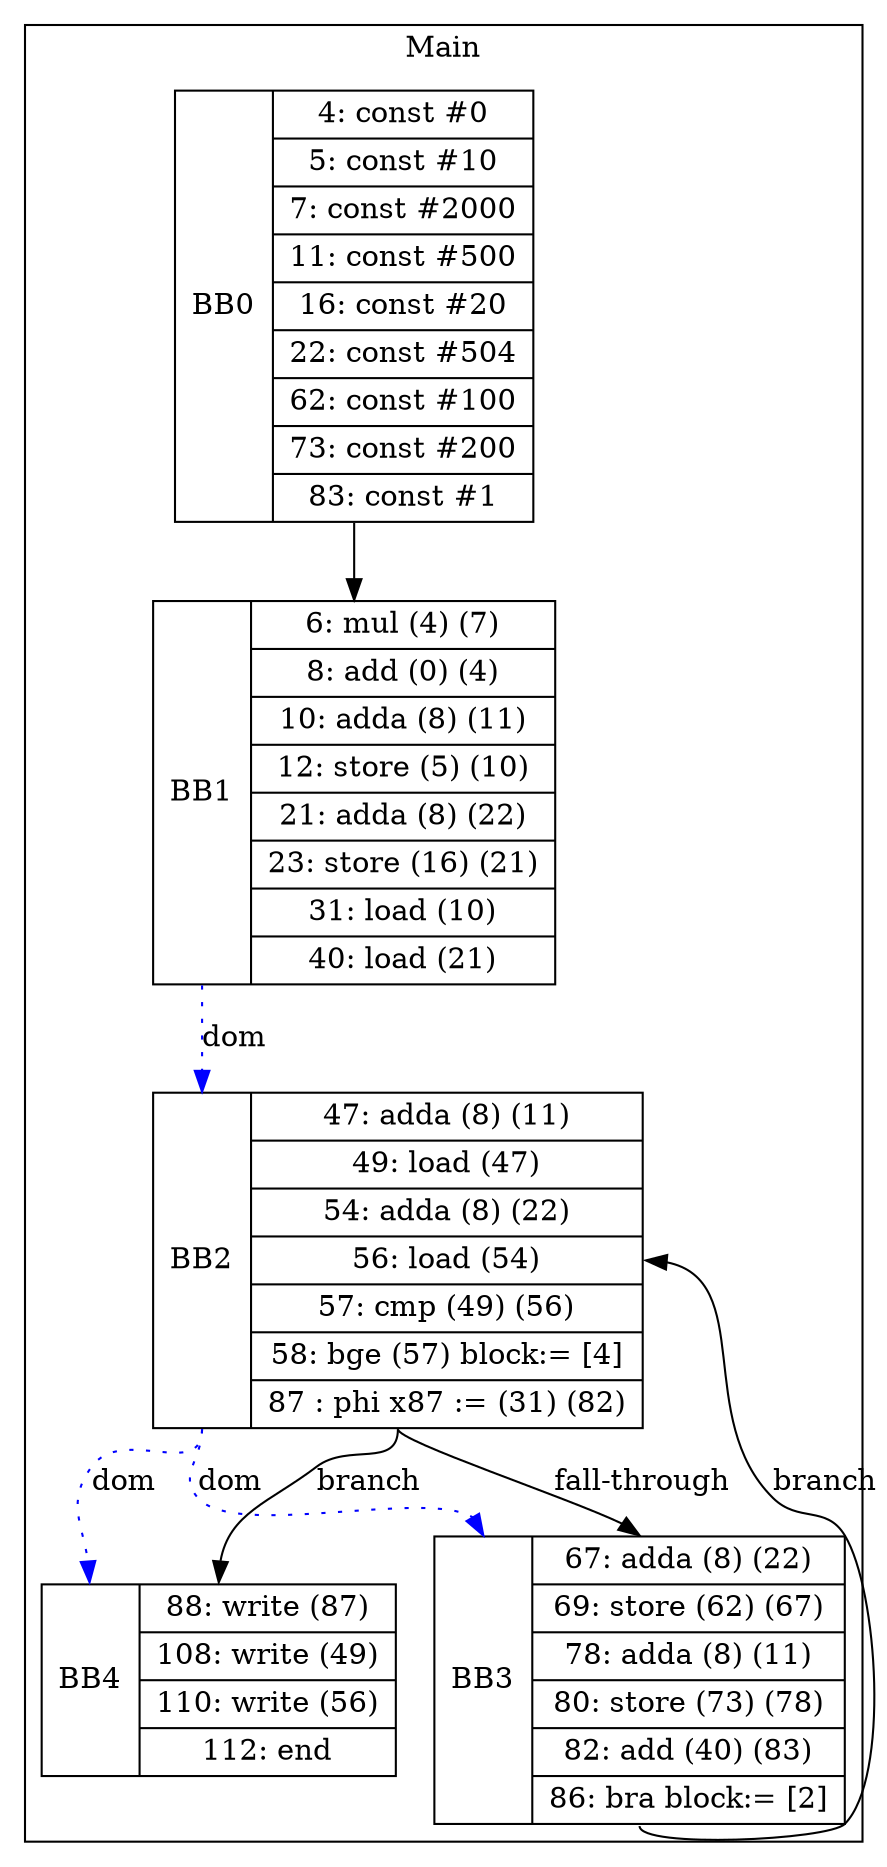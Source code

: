 digraph G {
node [shape=record];
subgraph cluster_main{
label = "Main";
BB0 [shape=record, label="<b>BB0|{4: const #0|5: const #10|7: const #2000|11: const #500|16: const #20|22: const #504|62: const #100|73: const #200|83: const #1}"];
BB1 [shape=record, label="<b>BB1|{6: mul (4) (7)|8: add (0) (4)|10: adda (8) (11)|12: store (5) (10)|21: adda (8) (22)|23: store (16) (21)|31: load (10)|40: load (21)}"];
BB2 [shape=record, label="<b>BB2|{47: adda (8) (11)|49: load (47)|54: adda (8) (22)|56: load (54)|57: cmp (49) (56)|58: bge (57) block:= [4]|87 : phi x87 := (31) (82)}"];
BB3 [shape=record, label="<b>BB3|{67: adda (8) (22)|69: store (62) (67)|78: adda (8) (11)|80: store (73) (78)|82: add (40) (83)|86: bra block:= [2]}"];
BB4 [shape=record, label="<b>BB4|{88: write (87)|108: write (49)|110: write (56)|112: end}"];
}
BB0:s -> BB1:n ;
BB2:b -> BB3:b [color=blue, style=dotted, label="dom"];
BB2:b -> BB4:b [color=blue, style=dotted, label="dom"];
BB1:b -> BB2:b [color=blue, style=dotted, label="dom"];
BB2:s -> BB4:n [label="branch"];
BB3:s -> BB2:e [label="branch"];
BB2:s -> BB3:n [label="fall-through"];
}
